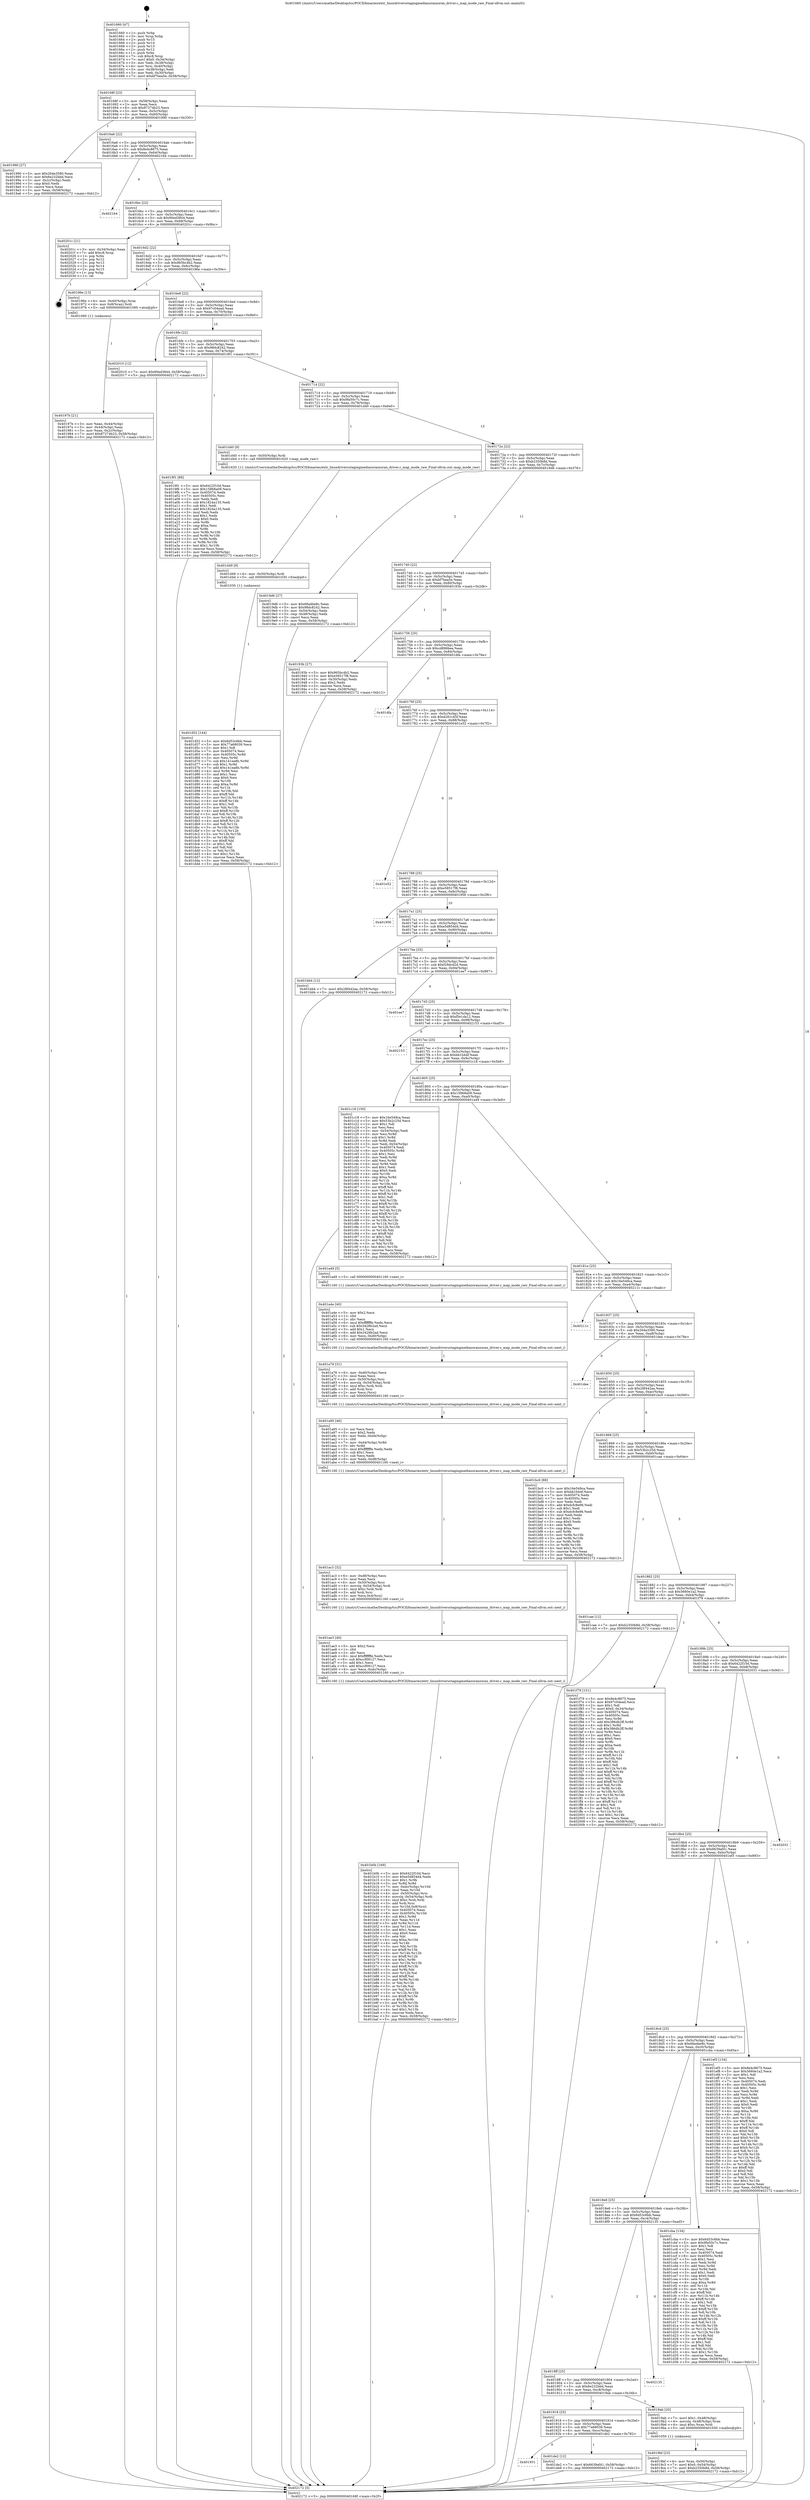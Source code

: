 digraph "0x401660" {
  label = "0x401660 (/mnt/c/Users/mathe/Desktop/tcc/POCII/binaries/extr_linuxdriversstagingmediazoranzoran_driver.c_map_mode_raw_Final-ollvm.out::main(0))"
  labelloc = "t"
  node[shape=record]

  Entry [label="",width=0.3,height=0.3,shape=circle,fillcolor=black,style=filled]
  "0x40168f" [label="{
     0x40168f [23]\l
     | [instrs]\l
     &nbsp;&nbsp;0x40168f \<+3\>: mov -0x58(%rbp),%eax\l
     &nbsp;&nbsp;0x401692 \<+2\>: mov %eax,%ecx\l
     &nbsp;&nbsp;0x401694 \<+6\>: sub $0x87274b23,%ecx\l
     &nbsp;&nbsp;0x40169a \<+3\>: mov %eax,-0x5c(%rbp)\l
     &nbsp;&nbsp;0x40169d \<+3\>: mov %ecx,-0x60(%rbp)\l
     &nbsp;&nbsp;0x4016a0 \<+6\>: je 0000000000401990 \<main+0x330\>\l
  }"]
  "0x401990" [label="{
     0x401990 [27]\l
     | [instrs]\l
     &nbsp;&nbsp;0x401990 \<+5\>: mov $0x264e3580,%eax\l
     &nbsp;&nbsp;0x401995 \<+5\>: mov $0x6e232bbd,%ecx\l
     &nbsp;&nbsp;0x40199a \<+3\>: mov -0x2c(%rbp),%edx\l
     &nbsp;&nbsp;0x40199d \<+3\>: cmp $0x0,%edx\l
     &nbsp;&nbsp;0x4019a0 \<+3\>: cmove %ecx,%eax\l
     &nbsp;&nbsp;0x4019a3 \<+3\>: mov %eax,-0x58(%rbp)\l
     &nbsp;&nbsp;0x4019a6 \<+5\>: jmp 0000000000402172 \<main+0xb12\>\l
  }"]
  "0x4016a6" [label="{
     0x4016a6 [22]\l
     | [instrs]\l
     &nbsp;&nbsp;0x4016a6 \<+5\>: jmp 00000000004016ab \<main+0x4b\>\l
     &nbsp;&nbsp;0x4016ab \<+3\>: mov -0x5c(%rbp),%eax\l
     &nbsp;&nbsp;0x4016ae \<+5\>: sub $0x8e4c8675,%eax\l
     &nbsp;&nbsp;0x4016b3 \<+3\>: mov %eax,-0x64(%rbp)\l
     &nbsp;&nbsp;0x4016b6 \<+6\>: je 0000000000402164 \<main+0xb04\>\l
  }"]
  Exit [label="",width=0.3,height=0.3,shape=circle,fillcolor=black,style=filled,peripheries=2]
  "0x402164" [label="{
     0x402164\l
  }", style=dashed]
  "0x4016bc" [label="{
     0x4016bc [22]\l
     | [instrs]\l
     &nbsp;&nbsp;0x4016bc \<+5\>: jmp 00000000004016c1 \<main+0x61\>\l
     &nbsp;&nbsp;0x4016c1 \<+3\>: mov -0x5c(%rbp),%eax\l
     &nbsp;&nbsp;0x4016c4 \<+5\>: sub $0x90ed3844,%eax\l
     &nbsp;&nbsp;0x4016c9 \<+3\>: mov %eax,-0x68(%rbp)\l
     &nbsp;&nbsp;0x4016cc \<+6\>: je 000000000040201c \<main+0x9bc\>\l
  }"]
  "0x401931" [label="{
     0x401931\l
  }", style=dashed]
  "0x40201c" [label="{
     0x40201c [21]\l
     | [instrs]\l
     &nbsp;&nbsp;0x40201c \<+3\>: mov -0x34(%rbp),%eax\l
     &nbsp;&nbsp;0x40201f \<+7\>: add $0xc8,%rsp\l
     &nbsp;&nbsp;0x402026 \<+1\>: pop %rbx\l
     &nbsp;&nbsp;0x402027 \<+2\>: pop %r12\l
     &nbsp;&nbsp;0x402029 \<+2\>: pop %r13\l
     &nbsp;&nbsp;0x40202b \<+2\>: pop %r14\l
     &nbsp;&nbsp;0x40202d \<+2\>: pop %r15\l
     &nbsp;&nbsp;0x40202f \<+1\>: pop %rbp\l
     &nbsp;&nbsp;0x402030 \<+1\>: ret\l
  }"]
  "0x4016d2" [label="{
     0x4016d2 [22]\l
     | [instrs]\l
     &nbsp;&nbsp;0x4016d2 \<+5\>: jmp 00000000004016d7 \<main+0x77\>\l
     &nbsp;&nbsp;0x4016d7 \<+3\>: mov -0x5c(%rbp),%eax\l
     &nbsp;&nbsp;0x4016da \<+5\>: sub $0x965bc4b2,%eax\l
     &nbsp;&nbsp;0x4016df \<+3\>: mov %eax,-0x6c(%rbp)\l
     &nbsp;&nbsp;0x4016e2 \<+6\>: je 000000000040196e \<main+0x30e\>\l
  }"]
  "0x401de2" [label="{
     0x401de2 [12]\l
     | [instrs]\l
     &nbsp;&nbsp;0x401de2 \<+7\>: movl $0x6639af41,-0x58(%rbp)\l
     &nbsp;&nbsp;0x401de9 \<+5\>: jmp 0000000000402172 \<main+0xb12\>\l
  }"]
  "0x40196e" [label="{
     0x40196e [13]\l
     | [instrs]\l
     &nbsp;&nbsp;0x40196e \<+4\>: mov -0x40(%rbp),%rax\l
     &nbsp;&nbsp;0x401972 \<+4\>: mov 0x8(%rax),%rdi\l
     &nbsp;&nbsp;0x401976 \<+5\>: call 0000000000401060 \<atoi@plt\>\l
     | [calls]\l
     &nbsp;&nbsp;0x401060 \{1\} (unknown)\l
  }"]
  "0x4016e8" [label="{
     0x4016e8 [22]\l
     | [instrs]\l
     &nbsp;&nbsp;0x4016e8 \<+5\>: jmp 00000000004016ed \<main+0x8d\>\l
     &nbsp;&nbsp;0x4016ed \<+3\>: mov -0x5c(%rbp),%eax\l
     &nbsp;&nbsp;0x4016f0 \<+5\>: sub $0x97c04ead,%eax\l
     &nbsp;&nbsp;0x4016f5 \<+3\>: mov %eax,-0x70(%rbp)\l
     &nbsp;&nbsp;0x4016f8 \<+6\>: je 0000000000402010 \<main+0x9b0\>\l
  }"]
  "0x401d52" [label="{
     0x401d52 [144]\l
     | [instrs]\l
     &nbsp;&nbsp;0x401d52 \<+5\>: mov $0x6d53c6bb,%eax\l
     &nbsp;&nbsp;0x401d57 \<+5\>: mov $0x77a68039,%ecx\l
     &nbsp;&nbsp;0x401d5c \<+2\>: mov $0x1,%dl\l
     &nbsp;&nbsp;0x401d5e \<+7\>: mov 0x405074,%esi\l
     &nbsp;&nbsp;0x401d65 \<+8\>: mov 0x40505c,%r8d\l
     &nbsp;&nbsp;0x401d6d \<+3\>: mov %esi,%r9d\l
     &nbsp;&nbsp;0x401d70 \<+7\>: sub $0x141ea8b,%r9d\l
     &nbsp;&nbsp;0x401d77 \<+4\>: sub $0x1,%r9d\l
     &nbsp;&nbsp;0x401d7b \<+7\>: add $0x141ea8b,%r9d\l
     &nbsp;&nbsp;0x401d82 \<+4\>: imul %r9d,%esi\l
     &nbsp;&nbsp;0x401d86 \<+3\>: and $0x1,%esi\l
     &nbsp;&nbsp;0x401d89 \<+3\>: cmp $0x0,%esi\l
     &nbsp;&nbsp;0x401d8c \<+4\>: sete %r10b\l
     &nbsp;&nbsp;0x401d90 \<+4\>: cmp $0xa,%r8d\l
     &nbsp;&nbsp;0x401d94 \<+4\>: setl %r11b\l
     &nbsp;&nbsp;0x401d98 \<+3\>: mov %r10b,%bl\l
     &nbsp;&nbsp;0x401d9b \<+3\>: xor $0xff,%bl\l
     &nbsp;&nbsp;0x401d9e \<+3\>: mov %r11b,%r14b\l
     &nbsp;&nbsp;0x401da1 \<+4\>: xor $0xff,%r14b\l
     &nbsp;&nbsp;0x401da5 \<+3\>: xor $0x1,%dl\l
     &nbsp;&nbsp;0x401da8 \<+3\>: mov %bl,%r15b\l
     &nbsp;&nbsp;0x401dab \<+4\>: and $0xff,%r15b\l
     &nbsp;&nbsp;0x401daf \<+3\>: and %dl,%r10b\l
     &nbsp;&nbsp;0x401db2 \<+3\>: mov %r14b,%r12b\l
     &nbsp;&nbsp;0x401db5 \<+4\>: and $0xff,%r12b\l
     &nbsp;&nbsp;0x401db9 \<+3\>: and %dl,%r11b\l
     &nbsp;&nbsp;0x401dbc \<+3\>: or %r10b,%r15b\l
     &nbsp;&nbsp;0x401dbf \<+3\>: or %r11b,%r12b\l
     &nbsp;&nbsp;0x401dc2 \<+3\>: xor %r12b,%r15b\l
     &nbsp;&nbsp;0x401dc5 \<+3\>: or %r14b,%bl\l
     &nbsp;&nbsp;0x401dc8 \<+3\>: xor $0xff,%bl\l
     &nbsp;&nbsp;0x401dcb \<+3\>: or $0x1,%dl\l
     &nbsp;&nbsp;0x401dce \<+2\>: and %dl,%bl\l
     &nbsp;&nbsp;0x401dd0 \<+3\>: or %bl,%r15b\l
     &nbsp;&nbsp;0x401dd3 \<+4\>: test $0x1,%r15b\l
     &nbsp;&nbsp;0x401dd7 \<+3\>: cmovne %ecx,%eax\l
     &nbsp;&nbsp;0x401dda \<+3\>: mov %eax,-0x58(%rbp)\l
     &nbsp;&nbsp;0x401ddd \<+5\>: jmp 0000000000402172 \<main+0xb12\>\l
  }"]
  "0x402010" [label="{
     0x402010 [12]\l
     | [instrs]\l
     &nbsp;&nbsp;0x402010 \<+7\>: movl $0x90ed3844,-0x58(%rbp)\l
     &nbsp;&nbsp;0x402017 \<+5\>: jmp 0000000000402172 \<main+0xb12\>\l
  }"]
  "0x4016fe" [label="{
     0x4016fe [22]\l
     | [instrs]\l
     &nbsp;&nbsp;0x4016fe \<+5\>: jmp 0000000000401703 \<main+0xa3\>\l
     &nbsp;&nbsp;0x401703 \<+3\>: mov -0x5c(%rbp),%eax\l
     &nbsp;&nbsp;0x401706 \<+5\>: sub $0x98dc8242,%eax\l
     &nbsp;&nbsp;0x40170b \<+3\>: mov %eax,-0x74(%rbp)\l
     &nbsp;&nbsp;0x40170e \<+6\>: je 00000000004019f1 \<main+0x391\>\l
  }"]
  "0x401d49" [label="{
     0x401d49 [9]\l
     | [instrs]\l
     &nbsp;&nbsp;0x401d49 \<+4\>: mov -0x50(%rbp),%rdi\l
     &nbsp;&nbsp;0x401d4d \<+5\>: call 0000000000401030 \<free@plt\>\l
     | [calls]\l
     &nbsp;&nbsp;0x401030 \{1\} (unknown)\l
  }"]
  "0x4019f1" [label="{
     0x4019f1 [88]\l
     | [instrs]\l
     &nbsp;&nbsp;0x4019f1 \<+5\>: mov $0x6422f10d,%eax\l
     &nbsp;&nbsp;0x4019f6 \<+5\>: mov $0x15868a09,%ecx\l
     &nbsp;&nbsp;0x4019fb \<+7\>: mov 0x405074,%edx\l
     &nbsp;&nbsp;0x401a02 \<+7\>: mov 0x40505c,%esi\l
     &nbsp;&nbsp;0x401a09 \<+2\>: mov %edx,%edi\l
     &nbsp;&nbsp;0x401a0b \<+6\>: sub $0x1824a135,%edi\l
     &nbsp;&nbsp;0x401a11 \<+3\>: sub $0x1,%edi\l
     &nbsp;&nbsp;0x401a14 \<+6\>: add $0x1824a135,%edi\l
     &nbsp;&nbsp;0x401a1a \<+3\>: imul %edi,%edx\l
     &nbsp;&nbsp;0x401a1d \<+3\>: and $0x1,%edx\l
     &nbsp;&nbsp;0x401a20 \<+3\>: cmp $0x0,%edx\l
     &nbsp;&nbsp;0x401a23 \<+4\>: sete %r8b\l
     &nbsp;&nbsp;0x401a27 \<+3\>: cmp $0xa,%esi\l
     &nbsp;&nbsp;0x401a2a \<+4\>: setl %r9b\l
     &nbsp;&nbsp;0x401a2e \<+3\>: mov %r8b,%r10b\l
     &nbsp;&nbsp;0x401a31 \<+3\>: and %r9b,%r10b\l
     &nbsp;&nbsp;0x401a34 \<+3\>: xor %r9b,%r8b\l
     &nbsp;&nbsp;0x401a37 \<+3\>: or %r8b,%r10b\l
     &nbsp;&nbsp;0x401a3a \<+4\>: test $0x1,%r10b\l
     &nbsp;&nbsp;0x401a3e \<+3\>: cmovne %ecx,%eax\l
     &nbsp;&nbsp;0x401a41 \<+3\>: mov %eax,-0x58(%rbp)\l
     &nbsp;&nbsp;0x401a44 \<+5\>: jmp 0000000000402172 \<main+0xb12\>\l
  }"]
  "0x401714" [label="{
     0x401714 [22]\l
     | [instrs]\l
     &nbsp;&nbsp;0x401714 \<+5\>: jmp 0000000000401719 \<main+0xb9\>\l
     &nbsp;&nbsp;0x401719 \<+3\>: mov -0x5c(%rbp),%eax\l
     &nbsp;&nbsp;0x40171c \<+5\>: sub $0x9fa50c7c,%eax\l
     &nbsp;&nbsp;0x401721 \<+3\>: mov %eax,-0x78(%rbp)\l
     &nbsp;&nbsp;0x401724 \<+6\>: je 0000000000401d40 \<main+0x6e0\>\l
  }"]
  "0x401b0b" [label="{
     0x401b0b [169]\l
     | [instrs]\l
     &nbsp;&nbsp;0x401b0b \<+5\>: mov $0x6422f10d,%ecx\l
     &nbsp;&nbsp;0x401b10 \<+5\>: mov $0xe5d854d4,%edx\l
     &nbsp;&nbsp;0x401b15 \<+3\>: mov $0x1,%r9b\l
     &nbsp;&nbsp;0x401b18 \<+3\>: xor %r8d,%r8d\l
     &nbsp;&nbsp;0x401b1b \<+7\>: mov -0xdc(%rbp),%r10d\l
     &nbsp;&nbsp;0x401b22 \<+4\>: imul %eax,%r10d\l
     &nbsp;&nbsp;0x401b26 \<+4\>: mov -0x50(%rbp),%rsi\l
     &nbsp;&nbsp;0x401b2a \<+4\>: movslq -0x54(%rbp),%rdi\l
     &nbsp;&nbsp;0x401b2e \<+4\>: imul $0xc,%rdi,%rdi\l
     &nbsp;&nbsp;0x401b32 \<+3\>: add %rdi,%rsi\l
     &nbsp;&nbsp;0x401b35 \<+4\>: mov %r10d,0x8(%rsi)\l
     &nbsp;&nbsp;0x401b39 \<+7\>: mov 0x405074,%eax\l
     &nbsp;&nbsp;0x401b40 \<+8\>: mov 0x40505c,%r10d\l
     &nbsp;&nbsp;0x401b48 \<+4\>: sub $0x1,%r8d\l
     &nbsp;&nbsp;0x401b4c \<+3\>: mov %eax,%r11d\l
     &nbsp;&nbsp;0x401b4f \<+3\>: add %r8d,%r11d\l
     &nbsp;&nbsp;0x401b52 \<+4\>: imul %r11d,%eax\l
     &nbsp;&nbsp;0x401b56 \<+3\>: and $0x1,%eax\l
     &nbsp;&nbsp;0x401b59 \<+3\>: cmp $0x0,%eax\l
     &nbsp;&nbsp;0x401b5c \<+3\>: sete %bl\l
     &nbsp;&nbsp;0x401b5f \<+4\>: cmp $0xa,%r10d\l
     &nbsp;&nbsp;0x401b63 \<+4\>: setl %r14b\l
     &nbsp;&nbsp;0x401b67 \<+3\>: mov %bl,%r15b\l
     &nbsp;&nbsp;0x401b6a \<+4\>: xor $0xff,%r15b\l
     &nbsp;&nbsp;0x401b6e \<+3\>: mov %r14b,%r12b\l
     &nbsp;&nbsp;0x401b71 \<+4\>: xor $0xff,%r12b\l
     &nbsp;&nbsp;0x401b75 \<+4\>: xor $0x1,%r9b\l
     &nbsp;&nbsp;0x401b79 \<+3\>: mov %r15b,%r13b\l
     &nbsp;&nbsp;0x401b7c \<+4\>: and $0xff,%r13b\l
     &nbsp;&nbsp;0x401b80 \<+3\>: and %r9b,%bl\l
     &nbsp;&nbsp;0x401b83 \<+3\>: mov %r12b,%al\l
     &nbsp;&nbsp;0x401b86 \<+2\>: and $0xff,%al\l
     &nbsp;&nbsp;0x401b88 \<+3\>: and %r9b,%r14b\l
     &nbsp;&nbsp;0x401b8b \<+3\>: or %bl,%r13b\l
     &nbsp;&nbsp;0x401b8e \<+3\>: or %r14b,%al\l
     &nbsp;&nbsp;0x401b91 \<+3\>: xor %al,%r13b\l
     &nbsp;&nbsp;0x401b94 \<+3\>: or %r12b,%r15b\l
     &nbsp;&nbsp;0x401b97 \<+4\>: xor $0xff,%r15b\l
     &nbsp;&nbsp;0x401b9b \<+4\>: or $0x1,%r9b\l
     &nbsp;&nbsp;0x401b9f \<+3\>: and %r9b,%r15b\l
     &nbsp;&nbsp;0x401ba2 \<+3\>: or %r15b,%r13b\l
     &nbsp;&nbsp;0x401ba5 \<+4\>: test $0x1,%r13b\l
     &nbsp;&nbsp;0x401ba9 \<+3\>: cmovne %edx,%ecx\l
     &nbsp;&nbsp;0x401bac \<+3\>: mov %ecx,-0x58(%rbp)\l
     &nbsp;&nbsp;0x401baf \<+5\>: jmp 0000000000402172 \<main+0xb12\>\l
  }"]
  "0x401d40" [label="{
     0x401d40 [9]\l
     | [instrs]\l
     &nbsp;&nbsp;0x401d40 \<+4\>: mov -0x50(%rbp),%rdi\l
     &nbsp;&nbsp;0x401d44 \<+5\>: call 0000000000401620 \<map_mode_raw\>\l
     | [calls]\l
     &nbsp;&nbsp;0x401620 \{1\} (/mnt/c/Users/mathe/Desktop/tcc/POCII/binaries/extr_linuxdriversstagingmediazoranzoran_driver.c_map_mode_raw_Final-ollvm.out::map_mode_raw)\l
  }"]
  "0x40172a" [label="{
     0x40172a [22]\l
     | [instrs]\l
     &nbsp;&nbsp;0x40172a \<+5\>: jmp 000000000040172f \<main+0xcf\>\l
     &nbsp;&nbsp;0x40172f \<+3\>: mov -0x5c(%rbp),%eax\l
     &nbsp;&nbsp;0x401732 \<+5\>: sub $0xb2350b8d,%eax\l
     &nbsp;&nbsp;0x401737 \<+3\>: mov %eax,-0x7c(%rbp)\l
     &nbsp;&nbsp;0x40173a \<+6\>: je 00000000004019d6 \<main+0x376\>\l
  }"]
  "0x401ae3" [label="{
     0x401ae3 [40]\l
     | [instrs]\l
     &nbsp;&nbsp;0x401ae3 \<+5\>: mov $0x2,%ecx\l
     &nbsp;&nbsp;0x401ae8 \<+1\>: cltd\l
     &nbsp;&nbsp;0x401ae9 \<+2\>: idiv %ecx\l
     &nbsp;&nbsp;0x401aeb \<+6\>: imul $0xfffffffe,%edx,%ecx\l
     &nbsp;&nbsp;0x401af1 \<+6\>: sub $0xccf09127,%ecx\l
     &nbsp;&nbsp;0x401af7 \<+3\>: add $0x1,%ecx\l
     &nbsp;&nbsp;0x401afa \<+6\>: add $0xccf09127,%ecx\l
     &nbsp;&nbsp;0x401b00 \<+6\>: mov %ecx,-0xdc(%rbp)\l
     &nbsp;&nbsp;0x401b06 \<+5\>: call 0000000000401160 \<next_i\>\l
     | [calls]\l
     &nbsp;&nbsp;0x401160 \{1\} (/mnt/c/Users/mathe/Desktop/tcc/POCII/binaries/extr_linuxdriversstagingmediazoranzoran_driver.c_map_mode_raw_Final-ollvm.out::next_i)\l
  }"]
  "0x4019d6" [label="{
     0x4019d6 [27]\l
     | [instrs]\l
     &nbsp;&nbsp;0x4019d6 \<+5\>: mov $0x68a4be8c,%eax\l
     &nbsp;&nbsp;0x4019db \<+5\>: mov $0x98dc8242,%ecx\l
     &nbsp;&nbsp;0x4019e0 \<+3\>: mov -0x54(%rbp),%edx\l
     &nbsp;&nbsp;0x4019e3 \<+3\>: cmp -0x48(%rbp),%edx\l
     &nbsp;&nbsp;0x4019e6 \<+3\>: cmovl %ecx,%eax\l
     &nbsp;&nbsp;0x4019e9 \<+3\>: mov %eax,-0x58(%rbp)\l
     &nbsp;&nbsp;0x4019ec \<+5\>: jmp 0000000000402172 \<main+0xb12\>\l
  }"]
  "0x401740" [label="{
     0x401740 [22]\l
     | [instrs]\l
     &nbsp;&nbsp;0x401740 \<+5\>: jmp 0000000000401745 \<main+0xe5\>\l
     &nbsp;&nbsp;0x401745 \<+3\>: mov -0x5c(%rbp),%eax\l
     &nbsp;&nbsp;0x401748 \<+5\>: sub $0xbf7bea5e,%eax\l
     &nbsp;&nbsp;0x40174d \<+3\>: mov %eax,-0x80(%rbp)\l
     &nbsp;&nbsp;0x401750 \<+6\>: je 000000000040193b \<main+0x2db\>\l
  }"]
  "0x401ac3" [label="{
     0x401ac3 [32]\l
     | [instrs]\l
     &nbsp;&nbsp;0x401ac3 \<+6\>: mov -0xd8(%rbp),%ecx\l
     &nbsp;&nbsp;0x401ac9 \<+3\>: imul %eax,%ecx\l
     &nbsp;&nbsp;0x401acc \<+4\>: mov -0x50(%rbp),%rsi\l
     &nbsp;&nbsp;0x401ad0 \<+4\>: movslq -0x54(%rbp),%rdi\l
     &nbsp;&nbsp;0x401ad4 \<+4\>: imul $0xc,%rdi,%rdi\l
     &nbsp;&nbsp;0x401ad8 \<+3\>: add %rdi,%rsi\l
     &nbsp;&nbsp;0x401adb \<+3\>: mov %ecx,0x4(%rsi)\l
     &nbsp;&nbsp;0x401ade \<+5\>: call 0000000000401160 \<next_i\>\l
     | [calls]\l
     &nbsp;&nbsp;0x401160 \{1\} (/mnt/c/Users/mathe/Desktop/tcc/POCII/binaries/extr_linuxdriversstagingmediazoranzoran_driver.c_map_mode_raw_Final-ollvm.out::next_i)\l
  }"]
  "0x40193b" [label="{
     0x40193b [27]\l
     | [instrs]\l
     &nbsp;&nbsp;0x40193b \<+5\>: mov $0x965bc4b2,%eax\l
     &nbsp;&nbsp;0x401940 \<+5\>: mov $0xe58517f8,%ecx\l
     &nbsp;&nbsp;0x401945 \<+3\>: mov -0x30(%rbp),%edx\l
     &nbsp;&nbsp;0x401948 \<+3\>: cmp $0x2,%edx\l
     &nbsp;&nbsp;0x40194b \<+3\>: cmovne %ecx,%eax\l
     &nbsp;&nbsp;0x40194e \<+3\>: mov %eax,-0x58(%rbp)\l
     &nbsp;&nbsp;0x401951 \<+5\>: jmp 0000000000402172 \<main+0xb12\>\l
  }"]
  "0x401756" [label="{
     0x401756 [25]\l
     | [instrs]\l
     &nbsp;&nbsp;0x401756 \<+5\>: jmp 000000000040175b \<main+0xfb\>\l
     &nbsp;&nbsp;0x40175b \<+3\>: mov -0x5c(%rbp),%eax\l
     &nbsp;&nbsp;0x40175e \<+5\>: sub $0xcd896bea,%eax\l
     &nbsp;&nbsp;0x401763 \<+6\>: mov %eax,-0x84(%rbp)\l
     &nbsp;&nbsp;0x401769 \<+6\>: je 0000000000401dfa \<main+0x79a\>\l
  }"]
  "0x402172" [label="{
     0x402172 [5]\l
     | [instrs]\l
     &nbsp;&nbsp;0x402172 \<+5\>: jmp 000000000040168f \<main+0x2f\>\l
  }"]
  "0x401660" [label="{
     0x401660 [47]\l
     | [instrs]\l
     &nbsp;&nbsp;0x401660 \<+1\>: push %rbp\l
     &nbsp;&nbsp;0x401661 \<+3\>: mov %rsp,%rbp\l
     &nbsp;&nbsp;0x401664 \<+2\>: push %r15\l
     &nbsp;&nbsp;0x401666 \<+2\>: push %r14\l
     &nbsp;&nbsp;0x401668 \<+2\>: push %r13\l
     &nbsp;&nbsp;0x40166a \<+2\>: push %r12\l
     &nbsp;&nbsp;0x40166c \<+1\>: push %rbx\l
     &nbsp;&nbsp;0x40166d \<+7\>: sub $0xc8,%rsp\l
     &nbsp;&nbsp;0x401674 \<+7\>: movl $0x0,-0x34(%rbp)\l
     &nbsp;&nbsp;0x40167b \<+3\>: mov %edi,-0x38(%rbp)\l
     &nbsp;&nbsp;0x40167e \<+4\>: mov %rsi,-0x40(%rbp)\l
     &nbsp;&nbsp;0x401682 \<+3\>: mov -0x38(%rbp),%edi\l
     &nbsp;&nbsp;0x401685 \<+3\>: mov %edi,-0x30(%rbp)\l
     &nbsp;&nbsp;0x401688 \<+7\>: movl $0xbf7bea5e,-0x58(%rbp)\l
  }"]
  "0x40197b" [label="{
     0x40197b [21]\l
     | [instrs]\l
     &nbsp;&nbsp;0x40197b \<+3\>: mov %eax,-0x44(%rbp)\l
     &nbsp;&nbsp;0x40197e \<+3\>: mov -0x44(%rbp),%eax\l
     &nbsp;&nbsp;0x401981 \<+3\>: mov %eax,-0x2c(%rbp)\l
     &nbsp;&nbsp;0x401984 \<+7\>: movl $0x87274b23,-0x58(%rbp)\l
     &nbsp;&nbsp;0x40198b \<+5\>: jmp 0000000000402172 \<main+0xb12\>\l
  }"]
  "0x401a95" [label="{
     0x401a95 [46]\l
     | [instrs]\l
     &nbsp;&nbsp;0x401a95 \<+2\>: xor %ecx,%ecx\l
     &nbsp;&nbsp;0x401a97 \<+5\>: mov $0x2,%edx\l
     &nbsp;&nbsp;0x401a9c \<+6\>: mov %edx,-0xd4(%rbp)\l
     &nbsp;&nbsp;0x401aa2 \<+1\>: cltd\l
     &nbsp;&nbsp;0x401aa3 \<+7\>: mov -0xd4(%rbp),%r8d\l
     &nbsp;&nbsp;0x401aaa \<+3\>: idiv %r8d\l
     &nbsp;&nbsp;0x401aad \<+6\>: imul $0xfffffffe,%edx,%edx\l
     &nbsp;&nbsp;0x401ab3 \<+3\>: sub $0x1,%ecx\l
     &nbsp;&nbsp;0x401ab6 \<+2\>: sub %ecx,%edx\l
     &nbsp;&nbsp;0x401ab8 \<+6\>: mov %edx,-0xd8(%rbp)\l
     &nbsp;&nbsp;0x401abe \<+5\>: call 0000000000401160 \<next_i\>\l
     | [calls]\l
     &nbsp;&nbsp;0x401160 \{1\} (/mnt/c/Users/mathe/Desktop/tcc/POCII/binaries/extr_linuxdriversstagingmediazoranzoran_driver.c_map_mode_raw_Final-ollvm.out::next_i)\l
  }"]
  "0x401dfa" [label="{
     0x401dfa\l
  }", style=dashed]
  "0x40176f" [label="{
     0x40176f [25]\l
     | [instrs]\l
     &nbsp;&nbsp;0x40176f \<+5\>: jmp 0000000000401774 \<main+0x114\>\l
     &nbsp;&nbsp;0x401774 \<+3\>: mov -0x5c(%rbp),%eax\l
     &nbsp;&nbsp;0x401777 \<+5\>: sub $0xd281c45f,%eax\l
     &nbsp;&nbsp;0x40177c \<+6\>: mov %eax,-0x88(%rbp)\l
     &nbsp;&nbsp;0x401782 \<+6\>: je 0000000000401e52 \<main+0x7f2\>\l
  }"]
  "0x401a76" [label="{
     0x401a76 [31]\l
     | [instrs]\l
     &nbsp;&nbsp;0x401a76 \<+6\>: mov -0xd0(%rbp),%ecx\l
     &nbsp;&nbsp;0x401a7c \<+3\>: imul %eax,%ecx\l
     &nbsp;&nbsp;0x401a7f \<+4\>: mov -0x50(%rbp),%rsi\l
     &nbsp;&nbsp;0x401a83 \<+4\>: movslq -0x54(%rbp),%rdi\l
     &nbsp;&nbsp;0x401a87 \<+4\>: imul $0xc,%rdi,%rdi\l
     &nbsp;&nbsp;0x401a8b \<+3\>: add %rdi,%rsi\l
     &nbsp;&nbsp;0x401a8e \<+2\>: mov %ecx,(%rsi)\l
     &nbsp;&nbsp;0x401a90 \<+5\>: call 0000000000401160 \<next_i\>\l
     | [calls]\l
     &nbsp;&nbsp;0x401160 \{1\} (/mnt/c/Users/mathe/Desktop/tcc/POCII/binaries/extr_linuxdriversstagingmediazoranzoran_driver.c_map_mode_raw_Final-ollvm.out::next_i)\l
  }"]
  "0x401e52" [label="{
     0x401e52\l
  }", style=dashed]
  "0x401788" [label="{
     0x401788 [25]\l
     | [instrs]\l
     &nbsp;&nbsp;0x401788 \<+5\>: jmp 000000000040178d \<main+0x12d\>\l
     &nbsp;&nbsp;0x40178d \<+3\>: mov -0x5c(%rbp),%eax\l
     &nbsp;&nbsp;0x401790 \<+5\>: sub $0xe58517f8,%eax\l
     &nbsp;&nbsp;0x401795 \<+6\>: mov %eax,-0x8c(%rbp)\l
     &nbsp;&nbsp;0x40179b \<+6\>: je 0000000000401956 \<main+0x2f6\>\l
  }"]
  "0x401a4e" [label="{
     0x401a4e [40]\l
     | [instrs]\l
     &nbsp;&nbsp;0x401a4e \<+5\>: mov $0x2,%ecx\l
     &nbsp;&nbsp;0x401a53 \<+1\>: cltd\l
     &nbsp;&nbsp;0x401a54 \<+2\>: idiv %ecx\l
     &nbsp;&nbsp;0x401a56 \<+6\>: imul $0xfffffffe,%edx,%ecx\l
     &nbsp;&nbsp;0x401a5c \<+6\>: sub $0x3428b2ad,%ecx\l
     &nbsp;&nbsp;0x401a62 \<+3\>: add $0x1,%ecx\l
     &nbsp;&nbsp;0x401a65 \<+6\>: add $0x3428b2ad,%ecx\l
     &nbsp;&nbsp;0x401a6b \<+6\>: mov %ecx,-0xd0(%rbp)\l
     &nbsp;&nbsp;0x401a71 \<+5\>: call 0000000000401160 \<next_i\>\l
     | [calls]\l
     &nbsp;&nbsp;0x401160 \{1\} (/mnt/c/Users/mathe/Desktop/tcc/POCII/binaries/extr_linuxdriversstagingmediazoranzoran_driver.c_map_mode_raw_Final-ollvm.out::next_i)\l
  }"]
  "0x401956" [label="{
     0x401956\l
  }", style=dashed]
  "0x4017a1" [label="{
     0x4017a1 [25]\l
     | [instrs]\l
     &nbsp;&nbsp;0x4017a1 \<+5\>: jmp 00000000004017a6 \<main+0x146\>\l
     &nbsp;&nbsp;0x4017a6 \<+3\>: mov -0x5c(%rbp),%eax\l
     &nbsp;&nbsp;0x4017a9 \<+5\>: sub $0xe5d854d4,%eax\l
     &nbsp;&nbsp;0x4017ae \<+6\>: mov %eax,-0x90(%rbp)\l
     &nbsp;&nbsp;0x4017b4 \<+6\>: je 0000000000401bb4 \<main+0x554\>\l
  }"]
  "0x4019bf" [label="{
     0x4019bf [23]\l
     | [instrs]\l
     &nbsp;&nbsp;0x4019bf \<+4\>: mov %rax,-0x50(%rbp)\l
     &nbsp;&nbsp;0x4019c3 \<+7\>: movl $0x0,-0x54(%rbp)\l
     &nbsp;&nbsp;0x4019ca \<+7\>: movl $0xb2350b8d,-0x58(%rbp)\l
     &nbsp;&nbsp;0x4019d1 \<+5\>: jmp 0000000000402172 \<main+0xb12\>\l
  }"]
  "0x401bb4" [label="{
     0x401bb4 [12]\l
     | [instrs]\l
     &nbsp;&nbsp;0x401bb4 \<+7\>: movl $0x28f442aa,-0x58(%rbp)\l
     &nbsp;&nbsp;0x401bbb \<+5\>: jmp 0000000000402172 \<main+0xb12\>\l
  }"]
  "0x4017ba" [label="{
     0x4017ba [25]\l
     | [instrs]\l
     &nbsp;&nbsp;0x4017ba \<+5\>: jmp 00000000004017bf \<main+0x15f\>\l
     &nbsp;&nbsp;0x4017bf \<+3\>: mov -0x5c(%rbp),%eax\l
     &nbsp;&nbsp;0x4017c2 \<+5\>: sub $0xf29dcd2d,%eax\l
     &nbsp;&nbsp;0x4017c7 \<+6\>: mov %eax,-0x94(%rbp)\l
     &nbsp;&nbsp;0x4017cd \<+6\>: je 0000000000401ee7 \<main+0x887\>\l
  }"]
  "0x401918" [label="{
     0x401918 [25]\l
     | [instrs]\l
     &nbsp;&nbsp;0x401918 \<+5\>: jmp 000000000040191d \<main+0x2bd\>\l
     &nbsp;&nbsp;0x40191d \<+3\>: mov -0x5c(%rbp),%eax\l
     &nbsp;&nbsp;0x401920 \<+5\>: sub $0x77a68039,%eax\l
     &nbsp;&nbsp;0x401925 \<+6\>: mov %eax,-0xcc(%rbp)\l
     &nbsp;&nbsp;0x40192b \<+6\>: je 0000000000401de2 \<main+0x782\>\l
  }"]
  "0x401ee7" [label="{
     0x401ee7\l
  }", style=dashed]
  "0x4017d3" [label="{
     0x4017d3 [25]\l
     | [instrs]\l
     &nbsp;&nbsp;0x4017d3 \<+5\>: jmp 00000000004017d8 \<main+0x178\>\l
     &nbsp;&nbsp;0x4017d8 \<+3\>: mov -0x5c(%rbp),%eax\l
     &nbsp;&nbsp;0x4017db \<+5\>: sub $0xf5e1da12,%eax\l
     &nbsp;&nbsp;0x4017e0 \<+6\>: mov %eax,-0x98(%rbp)\l
     &nbsp;&nbsp;0x4017e6 \<+6\>: je 0000000000402153 \<main+0xaf3\>\l
  }"]
  "0x4019ab" [label="{
     0x4019ab [20]\l
     | [instrs]\l
     &nbsp;&nbsp;0x4019ab \<+7\>: movl $0x1,-0x48(%rbp)\l
     &nbsp;&nbsp;0x4019b2 \<+4\>: movslq -0x48(%rbp),%rax\l
     &nbsp;&nbsp;0x4019b6 \<+4\>: imul $0xc,%rax,%rdi\l
     &nbsp;&nbsp;0x4019ba \<+5\>: call 0000000000401050 \<malloc@plt\>\l
     | [calls]\l
     &nbsp;&nbsp;0x401050 \{1\} (unknown)\l
  }"]
  "0x402153" [label="{
     0x402153\l
  }", style=dashed]
  "0x4017ec" [label="{
     0x4017ec [25]\l
     | [instrs]\l
     &nbsp;&nbsp;0x4017ec \<+5\>: jmp 00000000004017f1 \<main+0x191\>\l
     &nbsp;&nbsp;0x4017f1 \<+3\>: mov -0x5c(%rbp),%eax\l
     &nbsp;&nbsp;0x4017f4 \<+5\>: sub $0xbb1b44f,%eax\l
     &nbsp;&nbsp;0x4017f9 \<+6\>: mov %eax,-0x9c(%rbp)\l
     &nbsp;&nbsp;0x4017ff \<+6\>: je 0000000000401c18 \<main+0x5b8\>\l
  }"]
  "0x4018ff" [label="{
     0x4018ff [25]\l
     | [instrs]\l
     &nbsp;&nbsp;0x4018ff \<+5\>: jmp 0000000000401904 \<main+0x2a4\>\l
     &nbsp;&nbsp;0x401904 \<+3\>: mov -0x5c(%rbp),%eax\l
     &nbsp;&nbsp;0x401907 \<+5\>: sub $0x6e232bbd,%eax\l
     &nbsp;&nbsp;0x40190c \<+6\>: mov %eax,-0xc8(%rbp)\l
     &nbsp;&nbsp;0x401912 \<+6\>: je 00000000004019ab \<main+0x34b\>\l
  }"]
  "0x401c18" [label="{
     0x401c18 [150]\l
     | [instrs]\l
     &nbsp;&nbsp;0x401c18 \<+5\>: mov $0x16e549ca,%eax\l
     &nbsp;&nbsp;0x401c1d \<+5\>: mov $0x53b2c25d,%ecx\l
     &nbsp;&nbsp;0x401c22 \<+2\>: mov $0x1,%dl\l
     &nbsp;&nbsp;0x401c24 \<+2\>: xor %esi,%esi\l
     &nbsp;&nbsp;0x401c26 \<+3\>: mov -0x54(%rbp),%edi\l
     &nbsp;&nbsp;0x401c29 \<+3\>: mov %esi,%r8d\l
     &nbsp;&nbsp;0x401c2c \<+4\>: sub $0x1,%r8d\l
     &nbsp;&nbsp;0x401c30 \<+3\>: sub %r8d,%edi\l
     &nbsp;&nbsp;0x401c33 \<+3\>: mov %edi,-0x54(%rbp)\l
     &nbsp;&nbsp;0x401c36 \<+7\>: mov 0x405074,%edi\l
     &nbsp;&nbsp;0x401c3d \<+8\>: mov 0x40505c,%r8d\l
     &nbsp;&nbsp;0x401c45 \<+3\>: sub $0x1,%esi\l
     &nbsp;&nbsp;0x401c48 \<+3\>: mov %edi,%r9d\l
     &nbsp;&nbsp;0x401c4b \<+3\>: add %esi,%r9d\l
     &nbsp;&nbsp;0x401c4e \<+4\>: imul %r9d,%edi\l
     &nbsp;&nbsp;0x401c52 \<+3\>: and $0x1,%edi\l
     &nbsp;&nbsp;0x401c55 \<+3\>: cmp $0x0,%edi\l
     &nbsp;&nbsp;0x401c58 \<+4\>: sete %r10b\l
     &nbsp;&nbsp;0x401c5c \<+4\>: cmp $0xa,%r8d\l
     &nbsp;&nbsp;0x401c60 \<+4\>: setl %r11b\l
     &nbsp;&nbsp;0x401c64 \<+3\>: mov %r10b,%bl\l
     &nbsp;&nbsp;0x401c67 \<+3\>: xor $0xff,%bl\l
     &nbsp;&nbsp;0x401c6a \<+3\>: mov %r11b,%r14b\l
     &nbsp;&nbsp;0x401c6d \<+4\>: xor $0xff,%r14b\l
     &nbsp;&nbsp;0x401c71 \<+3\>: xor $0x1,%dl\l
     &nbsp;&nbsp;0x401c74 \<+3\>: mov %bl,%r15b\l
     &nbsp;&nbsp;0x401c77 \<+4\>: and $0xff,%r15b\l
     &nbsp;&nbsp;0x401c7b \<+3\>: and %dl,%r10b\l
     &nbsp;&nbsp;0x401c7e \<+3\>: mov %r14b,%r12b\l
     &nbsp;&nbsp;0x401c81 \<+4\>: and $0xff,%r12b\l
     &nbsp;&nbsp;0x401c85 \<+3\>: and %dl,%r11b\l
     &nbsp;&nbsp;0x401c88 \<+3\>: or %r10b,%r15b\l
     &nbsp;&nbsp;0x401c8b \<+3\>: or %r11b,%r12b\l
     &nbsp;&nbsp;0x401c8e \<+3\>: xor %r12b,%r15b\l
     &nbsp;&nbsp;0x401c91 \<+3\>: or %r14b,%bl\l
     &nbsp;&nbsp;0x401c94 \<+3\>: xor $0xff,%bl\l
     &nbsp;&nbsp;0x401c97 \<+3\>: or $0x1,%dl\l
     &nbsp;&nbsp;0x401c9a \<+2\>: and %dl,%bl\l
     &nbsp;&nbsp;0x401c9c \<+3\>: or %bl,%r15b\l
     &nbsp;&nbsp;0x401c9f \<+4\>: test $0x1,%r15b\l
     &nbsp;&nbsp;0x401ca3 \<+3\>: cmovne %ecx,%eax\l
     &nbsp;&nbsp;0x401ca6 \<+3\>: mov %eax,-0x58(%rbp)\l
     &nbsp;&nbsp;0x401ca9 \<+5\>: jmp 0000000000402172 \<main+0xb12\>\l
  }"]
  "0x401805" [label="{
     0x401805 [25]\l
     | [instrs]\l
     &nbsp;&nbsp;0x401805 \<+5\>: jmp 000000000040180a \<main+0x1aa\>\l
     &nbsp;&nbsp;0x40180a \<+3\>: mov -0x5c(%rbp),%eax\l
     &nbsp;&nbsp;0x40180d \<+5\>: sub $0x15868a09,%eax\l
     &nbsp;&nbsp;0x401812 \<+6\>: mov %eax,-0xa0(%rbp)\l
     &nbsp;&nbsp;0x401818 \<+6\>: je 0000000000401a49 \<main+0x3e9\>\l
  }"]
  "0x402135" [label="{
     0x402135\l
  }", style=dashed]
  "0x401a49" [label="{
     0x401a49 [5]\l
     | [instrs]\l
     &nbsp;&nbsp;0x401a49 \<+5\>: call 0000000000401160 \<next_i\>\l
     | [calls]\l
     &nbsp;&nbsp;0x401160 \{1\} (/mnt/c/Users/mathe/Desktop/tcc/POCII/binaries/extr_linuxdriversstagingmediazoranzoran_driver.c_map_mode_raw_Final-ollvm.out::next_i)\l
  }"]
  "0x40181e" [label="{
     0x40181e [25]\l
     | [instrs]\l
     &nbsp;&nbsp;0x40181e \<+5\>: jmp 0000000000401823 \<main+0x1c3\>\l
     &nbsp;&nbsp;0x401823 \<+3\>: mov -0x5c(%rbp),%eax\l
     &nbsp;&nbsp;0x401826 \<+5\>: sub $0x16e549ca,%eax\l
     &nbsp;&nbsp;0x40182b \<+6\>: mov %eax,-0xa4(%rbp)\l
     &nbsp;&nbsp;0x401831 \<+6\>: je 000000000040211c \<main+0xabc\>\l
  }"]
  "0x4018e6" [label="{
     0x4018e6 [25]\l
     | [instrs]\l
     &nbsp;&nbsp;0x4018e6 \<+5\>: jmp 00000000004018eb \<main+0x28b\>\l
     &nbsp;&nbsp;0x4018eb \<+3\>: mov -0x5c(%rbp),%eax\l
     &nbsp;&nbsp;0x4018ee \<+5\>: sub $0x6d53c6bb,%eax\l
     &nbsp;&nbsp;0x4018f3 \<+6\>: mov %eax,-0xc4(%rbp)\l
     &nbsp;&nbsp;0x4018f9 \<+6\>: je 0000000000402135 \<main+0xad5\>\l
  }"]
  "0x40211c" [label="{
     0x40211c\l
  }", style=dashed]
  "0x401837" [label="{
     0x401837 [25]\l
     | [instrs]\l
     &nbsp;&nbsp;0x401837 \<+5\>: jmp 000000000040183c \<main+0x1dc\>\l
     &nbsp;&nbsp;0x40183c \<+3\>: mov -0x5c(%rbp),%eax\l
     &nbsp;&nbsp;0x40183f \<+5\>: sub $0x264e3580,%eax\l
     &nbsp;&nbsp;0x401844 \<+6\>: mov %eax,-0xa8(%rbp)\l
     &nbsp;&nbsp;0x40184a \<+6\>: je 0000000000401dee \<main+0x78e\>\l
  }"]
  "0x401cba" [label="{
     0x401cba [134]\l
     | [instrs]\l
     &nbsp;&nbsp;0x401cba \<+5\>: mov $0x6d53c6bb,%eax\l
     &nbsp;&nbsp;0x401cbf \<+5\>: mov $0x9fa50c7c,%ecx\l
     &nbsp;&nbsp;0x401cc4 \<+2\>: mov $0x1,%dl\l
     &nbsp;&nbsp;0x401cc6 \<+2\>: xor %esi,%esi\l
     &nbsp;&nbsp;0x401cc8 \<+7\>: mov 0x405074,%edi\l
     &nbsp;&nbsp;0x401ccf \<+8\>: mov 0x40505c,%r8d\l
     &nbsp;&nbsp;0x401cd7 \<+3\>: sub $0x1,%esi\l
     &nbsp;&nbsp;0x401cda \<+3\>: mov %edi,%r9d\l
     &nbsp;&nbsp;0x401cdd \<+3\>: add %esi,%r9d\l
     &nbsp;&nbsp;0x401ce0 \<+4\>: imul %r9d,%edi\l
     &nbsp;&nbsp;0x401ce4 \<+3\>: and $0x1,%edi\l
     &nbsp;&nbsp;0x401ce7 \<+3\>: cmp $0x0,%edi\l
     &nbsp;&nbsp;0x401cea \<+4\>: sete %r10b\l
     &nbsp;&nbsp;0x401cee \<+4\>: cmp $0xa,%r8d\l
     &nbsp;&nbsp;0x401cf2 \<+4\>: setl %r11b\l
     &nbsp;&nbsp;0x401cf6 \<+3\>: mov %r10b,%bl\l
     &nbsp;&nbsp;0x401cf9 \<+3\>: xor $0xff,%bl\l
     &nbsp;&nbsp;0x401cfc \<+3\>: mov %r11b,%r14b\l
     &nbsp;&nbsp;0x401cff \<+4\>: xor $0xff,%r14b\l
     &nbsp;&nbsp;0x401d03 \<+3\>: xor $0x1,%dl\l
     &nbsp;&nbsp;0x401d06 \<+3\>: mov %bl,%r15b\l
     &nbsp;&nbsp;0x401d09 \<+4\>: and $0xff,%r15b\l
     &nbsp;&nbsp;0x401d0d \<+3\>: and %dl,%r10b\l
     &nbsp;&nbsp;0x401d10 \<+3\>: mov %r14b,%r12b\l
     &nbsp;&nbsp;0x401d13 \<+4\>: and $0xff,%r12b\l
     &nbsp;&nbsp;0x401d17 \<+3\>: and %dl,%r11b\l
     &nbsp;&nbsp;0x401d1a \<+3\>: or %r10b,%r15b\l
     &nbsp;&nbsp;0x401d1d \<+3\>: or %r11b,%r12b\l
     &nbsp;&nbsp;0x401d20 \<+3\>: xor %r12b,%r15b\l
     &nbsp;&nbsp;0x401d23 \<+3\>: or %r14b,%bl\l
     &nbsp;&nbsp;0x401d26 \<+3\>: xor $0xff,%bl\l
     &nbsp;&nbsp;0x401d29 \<+3\>: or $0x1,%dl\l
     &nbsp;&nbsp;0x401d2c \<+2\>: and %dl,%bl\l
     &nbsp;&nbsp;0x401d2e \<+3\>: or %bl,%r15b\l
     &nbsp;&nbsp;0x401d31 \<+4\>: test $0x1,%r15b\l
     &nbsp;&nbsp;0x401d35 \<+3\>: cmovne %ecx,%eax\l
     &nbsp;&nbsp;0x401d38 \<+3\>: mov %eax,-0x58(%rbp)\l
     &nbsp;&nbsp;0x401d3b \<+5\>: jmp 0000000000402172 \<main+0xb12\>\l
  }"]
  "0x401dee" [label="{
     0x401dee\l
  }", style=dashed]
  "0x401850" [label="{
     0x401850 [25]\l
     | [instrs]\l
     &nbsp;&nbsp;0x401850 \<+5\>: jmp 0000000000401855 \<main+0x1f5\>\l
     &nbsp;&nbsp;0x401855 \<+3\>: mov -0x5c(%rbp),%eax\l
     &nbsp;&nbsp;0x401858 \<+5\>: sub $0x28f442aa,%eax\l
     &nbsp;&nbsp;0x40185d \<+6\>: mov %eax,-0xac(%rbp)\l
     &nbsp;&nbsp;0x401863 \<+6\>: je 0000000000401bc0 \<main+0x560\>\l
  }"]
  "0x4018cd" [label="{
     0x4018cd [25]\l
     | [instrs]\l
     &nbsp;&nbsp;0x4018cd \<+5\>: jmp 00000000004018d2 \<main+0x272\>\l
     &nbsp;&nbsp;0x4018d2 \<+3\>: mov -0x5c(%rbp),%eax\l
     &nbsp;&nbsp;0x4018d5 \<+5\>: sub $0x68a4be8c,%eax\l
     &nbsp;&nbsp;0x4018da \<+6\>: mov %eax,-0xc0(%rbp)\l
     &nbsp;&nbsp;0x4018e0 \<+6\>: je 0000000000401cba \<main+0x65a\>\l
  }"]
  "0x401bc0" [label="{
     0x401bc0 [88]\l
     | [instrs]\l
     &nbsp;&nbsp;0x401bc0 \<+5\>: mov $0x16e549ca,%eax\l
     &nbsp;&nbsp;0x401bc5 \<+5\>: mov $0xbb1b44f,%ecx\l
     &nbsp;&nbsp;0x401bca \<+7\>: mov 0x405074,%edx\l
     &nbsp;&nbsp;0x401bd1 \<+7\>: mov 0x40505c,%esi\l
     &nbsp;&nbsp;0x401bd8 \<+2\>: mov %edx,%edi\l
     &nbsp;&nbsp;0x401bda \<+6\>: add $0xdcfc8e96,%edi\l
     &nbsp;&nbsp;0x401be0 \<+3\>: sub $0x1,%edi\l
     &nbsp;&nbsp;0x401be3 \<+6\>: sub $0xdcfc8e96,%edi\l
     &nbsp;&nbsp;0x401be9 \<+3\>: imul %edi,%edx\l
     &nbsp;&nbsp;0x401bec \<+3\>: and $0x1,%edx\l
     &nbsp;&nbsp;0x401bef \<+3\>: cmp $0x0,%edx\l
     &nbsp;&nbsp;0x401bf2 \<+4\>: sete %r8b\l
     &nbsp;&nbsp;0x401bf6 \<+3\>: cmp $0xa,%esi\l
     &nbsp;&nbsp;0x401bf9 \<+4\>: setl %r9b\l
     &nbsp;&nbsp;0x401bfd \<+3\>: mov %r8b,%r10b\l
     &nbsp;&nbsp;0x401c00 \<+3\>: and %r9b,%r10b\l
     &nbsp;&nbsp;0x401c03 \<+3\>: xor %r9b,%r8b\l
     &nbsp;&nbsp;0x401c06 \<+3\>: or %r8b,%r10b\l
     &nbsp;&nbsp;0x401c09 \<+4\>: test $0x1,%r10b\l
     &nbsp;&nbsp;0x401c0d \<+3\>: cmovne %ecx,%eax\l
     &nbsp;&nbsp;0x401c10 \<+3\>: mov %eax,-0x58(%rbp)\l
     &nbsp;&nbsp;0x401c13 \<+5\>: jmp 0000000000402172 \<main+0xb12\>\l
  }"]
  "0x401869" [label="{
     0x401869 [25]\l
     | [instrs]\l
     &nbsp;&nbsp;0x401869 \<+5\>: jmp 000000000040186e \<main+0x20e\>\l
     &nbsp;&nbsp;0x40186e \<+3\>: mov -0x5c(%rbp),%eax\l
     &nbsp;&nbsp;0x401871 \<+5\>: sub $0x53b2c25d,%eax\l
     &nbsp;&nbsp;0x401876 \<+6\>: mov %eax,-0xb0(%rbp)\l
     &nbsp;&nbsp;0x40187c \<+6\>: je 0000000000401cae \<main+0x64e\>\l
  }"]
  "0x401ef3" [label="{
     0x401ef3 [134]\l
     | [instrs]\l
     &nbsp;&nbsp;0x401ef3 \<+5\>: mov $0x8e4c8675,%eax\l
     &nbsp;&nbsp;0x401ef8 \<+5\>: mov $0x5660e1a2,%ecx\l
     &nbsp;&nbsp;0x401efd \<+2\>: mov $0x1,%dl\l
     &nbsp;&nbsp;0x401eff \<+2\>: xor %esi,%esi\l
     &nbsp;&nbsp;0x401f01 \<+7\>: mov 0x405074,%edi\l
     &nbsp;&nbsp;0x401f08 \<+8\>: mov 0x40505c,%r8d\l
     &nbsp;&nbsp;0x401f10 \<+3\>: sub $0x1,%esi\l
     &nbsp;&nbsp;0x401f13 \<+3\>: mov %edi,%r9d\l
     &nbsp;&nbsp;0x401f16 \<+3\>: add %esi,%r9d\l
     &nbsp;&nbsp;0x401f19 \<+4\>: imul %r9d,%edi\l
     &nbsp;&nbsp;0x401f1d \<+3\>: and $0x1,%edi\l
     &nbsp;&nbsp;0x401f20 \<+3\>: cmp $0x0,%edi\l
     &nbsp;&nbsp;0x401f23 \<+4\>: sete %r10b\l
     &nbsp;&nbsp;0x401f27 \<+4\>: cmp $0xa,%r8d\l
     &nbsp;&nbsp;0x401f2b \<+4\>: setl %r11b\l
     &nbsp;&nbsp;0x401f2f \<+3\>: mov %r10b,%bl\l
     &nbsp;&nbsp;0x401f32 \<+3\>: xor $0xff,%bl\l
     &nbsp;&nbsp;0x401f35 \<+3\>: mov %r11b,%r14b\l
     &nbsp;&nbsp;0x401f38 \<+4\>: xor $0xff,%r14b\l
     &nbsp;&nbsp;0x401f3c \<+3\>: xor $0x0,%dl\l
     &nbsp;&nbsp;0x401f3f \<+3\>: mov %bl,%r15b\l
     &nbsp;&nbsp;0x401f42 \<+4\>: and $0x0,%r15b\l
     &nbsp;&nbsp;0x401f46 \<+3\>: and %dl,%r10b\l
     &nbsp;&nbsp;0x401f49 \<+3\>: mov %r14b,%r12b\l
     &nbsp;&nbsp;0x401f4c \<+4\>: and $0x0,%r12b\l
     &nbsp;&nbsp;0x401f50 \<+3\>: and %dl,%r11b\l
     &nbsp;&nbsp;0x401f53 \<+3\>: or %r10b,%r15b\l
     &nbsp;&nbsp;0x401f56 \<+3\>: or %r11b,%r12b\l
     &nbsp;&nbsp;0x401f59 \<+3\>: xor %r12b,%r15b\l
     &nbsp;&nbsp;0x401f5c \<+3\>: or %r14b,%bl\l
     &nbsp;&nbsp;0x401f5f \<+3\>: xor $0xff,%bl\l
     &nbsp;&nbsp;0x401f62 \<+3\>: or $0x0,%dl\l
     &nbsp;&nbsp;0x401f65 \<+2\>: and %dl,%bl\l
     &nbsp;&nbsp;0x401f67 \<+3\>: or %bl,%r15b\l
     &nbsp;&nbsp;0x401f6a \<+4\>: test $0x1,%r15b\l
     &nbsp;&nbsp;0x401f6e \<+3\>: cmovne %ecx,%eax\l
     &nbsp;&nbsp;0x401f71 \<+3\>: mov %eax,-0x58(%rbp)\l
     &nbsp;&nbsp;0x401f74 \<+5\>: jmp 0000000000402172 \<main+0xb12\>\l
  }"]
  "0x401cae" [label="{
     0x401cae [12]\l
     | [instrs]\l
     &nbsp;&nbsp;0x401cae \<+7\>: movl $0xb2350b8d,-0x58(%rbp)\l
     &nbsp;&nbsp;0x401cb5 \<+5\>: jmp 0000000000402172 \<main+0xb12\>\l
  }"]
  "0x401882" [label="{
     0x401882 [25]\l
     | [instrs]\l
     &nbsp;&nbsp;0x401882 \<+5\>: jmp 0000000000401887 \<main+0x227\>\l
     &nbsp;&nbsp;0x401887 \<+3\>: mov -0x5c(%rbp),%eax\l
     &nbsp;&nbsp;0x40188a \<+5\>: sub $0x5660e1a2,%eax\l
     &nbsp;&nbsp;0x40188f \<+6\>: mov %eax,-0xb4(%rbp)\l
     &nbsp;&nbsp;0x401895 \<+6\>: je 0000000000401f79 \<main+0x919\>\l
  }"]
  "0x4018b4" [label="{
     0x4018b4 [25]\l
     | [instrs]\l
     &nbsp;&nbsp;0x4018b4 \<+5\>: jmp 00000000004018b9 \<main+0x259\>\l
     &nbsp;&nbsp;0x4018b9 \<+3\>: mov -0x5c(%rbp),%eax\l
     &nbsp;&nbsp;0x4018bc \<+5\>: sub $0x6639af41,%eax\l
     &nbsp;&nbsp;0x4018c1 \<+6\>: mov %eax,-0xbc(%rbp)\l
     &nbsp;&nbsp;0x4018c7 \<+6\>: je 0000000000401ef3 \<main+0x893\>\l
  }"]
  "0x401f79" [label="{
     0x401f79 [151]\l
     | [instrs]\l
     &nbsp;&nbsp;0x401f79 \<+5\>: mov $0x8e4c8675,%eax\l
     &nbsp;&nbsp;0x401f7e \<+5\>: mov $0x97c04ead,%ecx\l
     &nbsp;&nbsp;0x401f83 \<+2\>: mov $0x1,%dl\l
     &nbsp;&nbsp;0x401f85 \<+7\>: movl $0x0,-0x34(%rbp)\l
     &nbsp;&nbsp;0x401f8c \<+7\>: mov 0x405074,%esi\l
     &nbsp;&nbsp;0x401f93 \<+7\>: mov 0x40505c,%edi\l
     &nbsp;&nbsp;0x401f9a \<+3\>: mov %esi,%r8d\l
     &nbsp;&nbsp;0x401f9d \<+7\>: add $0x386db2ff,%r8d\l
     &nbsp;&nbsp;0x401fa4 \<+4\>: sub $0x1,%r8d\l
     &nbsp;&nbsp;0x401fa8 \<+7\>: sub $0x386db2ff,%r8d\l
     &nbsp;&nbsp;0x401faf \<+4\>: imul %r8d,%esi\l
     &nbsp;&nbsp;0x401fb3 \<+3\>: and $0x1,%esi\l
     &nbsp;&nbsp;0x401fb6 \<+3\>: cmp $0x0,%esi\l
     &nbsp;&nbsp;0x401fb9 \<+4\>: sete %r9b\l
     &nbsp;&nbsp;0x401fbd \<+3\>: cmp $0xa,%edi\l
     &nbsp;&nbsp;0x401fc0 \<+4\>: setl %r10b\l
     &nbsp;&nbsp;0x401fc4 \<+3\>: mov %r9b,%r11b\l
     &nbsp;&nbsp;0x401fc7 \<+4\>: xor $0xff,%r11b\l
     &nbsp;&nbsp;0x401fcb \<+3\>: mov %r10b,%bl\l
     &nbsp;&nbsp;0x401fce \<+3\>: xor $0xff,%bl\l
     &nbsp;&nbsp;0x401fd1 \<+3\>: xor $0x1,%dl\l
     &nbsp;&nbsp;0x401fd4 \<+3\>: mov %r11b,%r14b\l
     &nbsp;&nbsp;0x401fd7 \<+4\>: and $0xff,%r14b\l
     &nbsp;&nbsp;0x401fdb \<+3\>: and %dl,%r9b\l
     &nbsp;&nbsp;0x401fde \<+3\>: mov %bl,%r15b\l
     &nbsp;&nbsp;0x401fe1 \<+4\>: and $0xff,%r15b\l
     &nbsp;&nbsp;0x401fe5 \<+3\>: and %dl,%r10b\l
     &nbsp;&nbsp;0x401fe8 \<+3\>: or %r9b,%r14b\l
     &nbsp;&nbsp;0x401feb \<+3\>: or %r10b,%r15b\l
     &nbsp;&nbsp;0x401fee \<+3\>: xor %r15b,%r14b\l
     &nbsp;&nbsp;0x401ff1 \<+3\>: or %bl,%r11b\l
     &nbsp;&nbsp;0x401ff4 \<+4\>: xor $0xff,%r11b\l
     &nbsp;&nbsp;0x401ff8 \<+3\>: or $0x1,%dl\l
     &nbsp;&nbsp;0x401ffb \<+3\>: and %dl,%r11b\l
     &nbsp;&nbsp;0x401ffe \<+3\>: or %r11b,%r14b\l
     &nbsp;&nbsp;0x402001 \<+4\>: test $0x1,%r14b\l
     &nbsp;&nbsp;0x402005 \<+3\>: cmovne %ecx,%eax\l
     &nbsp;&nbsp;0x402008 \<+3\>: mov %eax,-0x58(%rbp)\l
     &nbsp;&nbsp;0x40200b \<+5\>: jmp 0000000000402172 \<main+0xb12\>\l
  }"]
  "0x40189b" [label="{
     0x40189b [25]\l
     | [instrs]\l
     &nbsp;&nbsp;0x40189b \<+5\>: jmp 00000000004018a0 \<main+0x240\>\l
     &nbsp;&nbsp;0x4018a0 \<+3\>: mov -0x5c(%rbp),%eax\l
     &nbsp;&nbsp;0x4018a3 \<+5\>: sub $0x6422f10d,%eax\l
     &nbsp;&nbsp;0x4018a8 \<+6\>: mov %eax,-0xb8(%rbp)\l
     &nbsp;&nbsp;0x4018ae \<+6\>: je 0000000000402031 \<main+0x9d1\>\l
  }"]
  "0x402031" [label="{
     0x402031\l
  }", style=dashed]
  Entry -> "0x401660" [label=" 1"]
  "0x40168f" -> "0x401990" [label=" 1"]
  "0x40168f" -> "0x4016a6" [label=" 18"]
  "0x40201c" -> Exit [label=" 1"]
  "0x4016a6" -> "0x402164" [label=" 0"]
  "0x4016a6" -> "0x4016bc" [label=" 18"]
  "0x402010" -> "0x402172" [label=" 1"]
  "0x4016bc" -> "0x40201c" [label=" 1"]
  "0x4016bc" -> "0x4016d2" [label=" 17"]
  "0x401f79" -> "0x402172" [label=" 1"]
  "0x4016d2" -> "0x40196e" [label=" 1"]
  "0x4016d2" -> "0x4016e8" [label=" 16"]
  "0x401ef3" -> "0x402172" [label=" 1"]
  "0x4016e8" -> "0x402010" [label=" 1"]
  "0x4016e8" -> "0x4016fe" [label=" 15"]
  "0x401918" -> "0x401931" [label=" 0"]
  "0x4016fe" -> "0x4019f1" [label=" 1"]
  "0x4016fe" -> "0x401714" [label=" 14"]
  "0x401918" -> "0x401de2" [label=" 1"]
  "0x401714" -> "0x401d40" [label=" 1"]
  "0x401714" -> "0x40172a" [label=" 13"]
  "0x401de2" -> "0x402172" [label=" 1"]
  "0x40172a" -> "0x4019d6" [label=" 2"]
  "0x40172a" -> "0x401740" [label=" 11"]
  "0x401d52" -> "0x402172" [label=" 1"]
  "0x401740" -> "0x40193b" [label=" 1"]
  "0x401740" -> "0x401756" [label=" 10"]
  "0x40193b" -> "0x402172" [label=" 1"]
  "0x401660" -> "0x40168f" [label=" 1"]
  "0x402172" -> "0x40168f" [label=" 18"]
  "0x40196e" -> "0x40197b" [label=" 1"]
  "0x40197b" -> "0x402172" [label=" 1"]
  "0x401990" -> "0x402172" [label=" 1"]
  "0x401d49" -> "0x401d52" [label=" 1"]
  "0x401756" -> "0x401dfa" [label=" 0"]
  "0x401756" -> "0x40176f" [label=" 10"]
  "0x401d40" -> "0x401d49" [label=" 1"]
  "0x40176f" -> "0x401e52" [label=" 0"]
  "0x40176f" -> "0x401788" [label=" 10"]
  "0x401cba" -> "0x402172" [label=" 1"]
  "0x401788" -> "0x401956" [label=" 0"]
  "0x401788" -> "0x4017a1" [label=" 10"]
  "0x401cae" -> "0x402172" [label=" 1"]
  "0x4017a1" -> "0x401bb4" [label=" 1"]
  "0x4017a1" -> "0x4017ba" [label=" 9"]
  "0x401c18" -> "0x402172" [label=" 1"]
  "0x4017ba" -> "0x401ee7" [label=" 0"]
  "0x4017ba" -> "0x4017d3" [label=" 9"]
  "0x401bc0" -> "0x402172" [label=" 1"]
  "0x4017d3" -> "0x402153" [label=" 0"]
  "0x4017d3" -> "0x4017ec" [label=" 9"]
  "0x401bb4" -> "0x402172" [label=" 1"]
  "0x4017ec" -> "0x401c18" [label=" 1"]
  "0x4017ec" -> "0x401805" [label=" 8"]
  "0x401ae3" -> "0x401b0b" [label=" 1"]
  "0x401805" -> "0x401a49" [label=" 1"]
  "0x401805" -> "0x40181e" [label=" 7"]
  "0x401ac3" -> "0x401ae3" [label=" 1"]
  "0x40181e" -> "0x40211c" [label=" 0"]
  "0x40181e" -> "0x401837" [label=" 7"]
  "0x401a76" -> "0x401a95" [label=" 1"]
  "0x401837" -> "0x401dee" [label=" 0"]
  "0x401837" -> "0x401850" [label=" 7"]
  "0x401a4e" -> "0x401a76" [label=" 1"]
  "0x401850" -> "0x401bc0" [label=" 1"]
  "0x401850" -> "0x401869" [label=" 6"]
  "0x4019f1" -> "0x402172" [label=" 1"]
  "0x401869" -> "0x401cae" [label=" 1"]
  "0x401869" -> "0x401882" [label=" 5"]
  "0x4019d6" -> "0x402172" [label=" 2"]
  "0x401882" -> "0x401f79" [label=" 1"]
  "0x401882" -> "0x40189b" [label=" 4"]
  "0x4019ab" -> "0x4019bf" [label=" 1"]
  "0x40189b" -> "0x402031" [label=" 0"]
  "0x40189b" -> "0x4018b4" [label=" 4"]
  "0x4019bf" -> "0x402172" [label=" 1"]
  "0x4018b4" -> "0x401ef3" [label=" 1"]
  "0x4018b4" -> "0x4018cd" [label=" 3"]
  "0x401a49" -> "0x401a4e" [label=" 1"]
  "0x4018cd" -> "0x401cba" [label=" 1"]
  "0x4018cd" -> "0x4018e6" [label=" 2"]
  "0x401a95" -> "0x401ac3" [label=" 1"]
  "0x4018e6" -> "0x402135" [label=" 0"]
  "0x4018e6" -> "0x4018ff" [label=" 2"]
  "0x401b0b" -> "0x402172" [label=" 1"]
  "0x4018ff" -> "0x4019ab" [label=" 1"]
  "0x4018ff" -> "0x401918" [label=" 1"]
}
